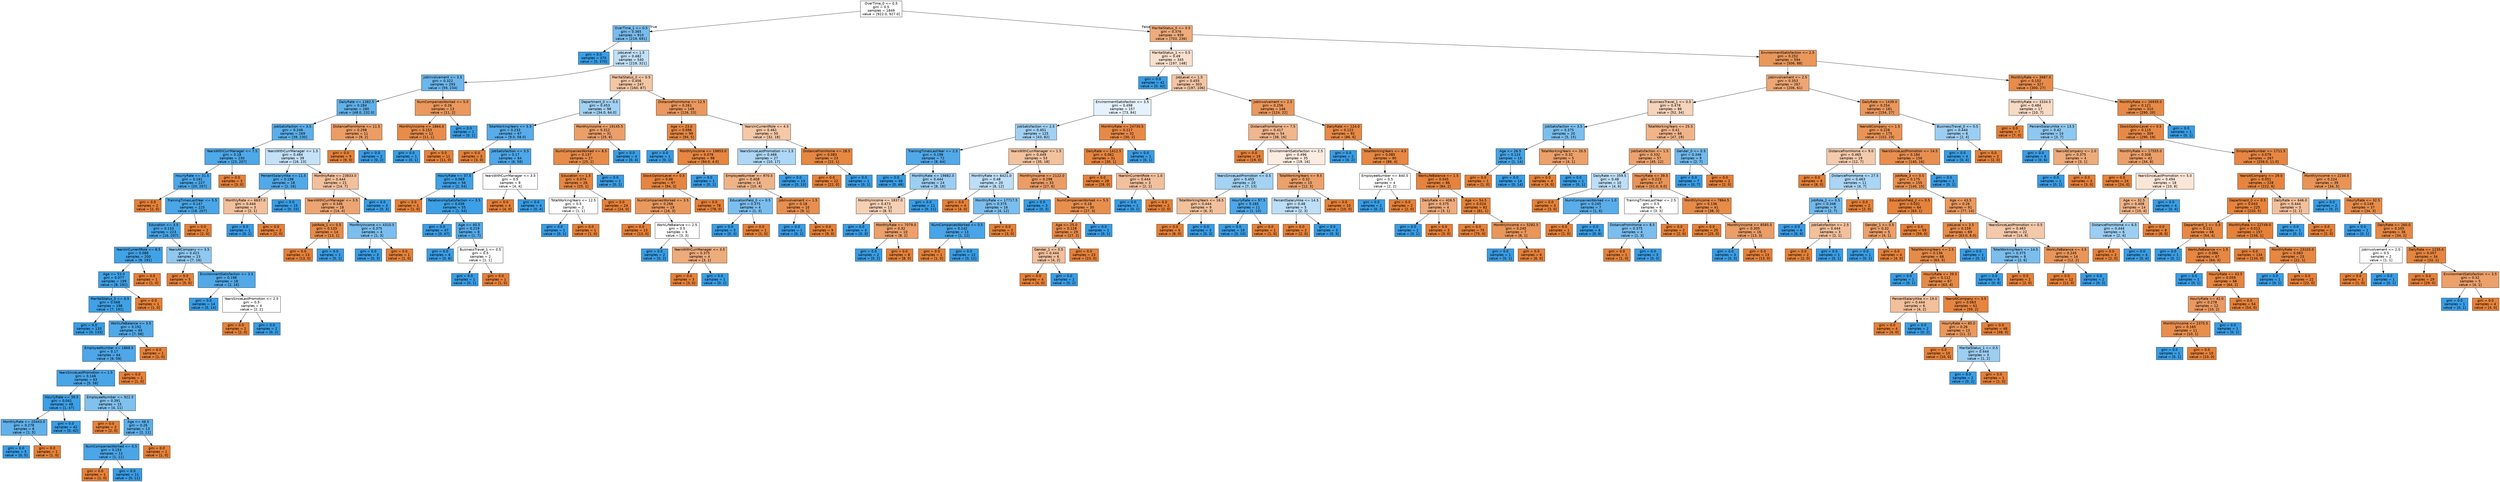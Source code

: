 digraph Tree {
node [shape=box, style="filled", color="black", fontname="helvetica"] ;
edge [fontname="helvetica"] ;
0 [label="OverTime_0 <= 0.5\ngini = 0.5\nsamples = 1849\nvalue = [922.0, 927.0]", fillcolor="#fefeff"] ;
1 [label="OverTime_1 <= 0.5\ngini = 0.365\nsamples = 910\nvalue = [219, 691]", fillcolor="#78bced"] ;
0 -> 1 [labeldistance=2.5, labelangle=45, headlabel="True"] ;
2 [label="gini = 0.0\nsamples = 370\nvalue = [0, 370]", fillcolor="#399de5"] ;
1 -> 2 ;
3 [label="JobLevel <= 1.5\ngini = 0.482\nsamples = 540\nvalue = [219, 321]", fillcolor="#c0e0f7"] ;
1 -> 3 ;
4 [label="JobInvolvement <= 3.5\ngini = 0.322\nsamples = 293\nvalue = [59, 234]", fillcolor="#6bb6ec"] ;
3 -> 4 ;
5 [label="DailyRate <= 1382.5\ngini = 0.284\nsamples = 280\nvalue = [48.0, 232.0]", fillcolor="#62b1ea"] ;
4 -> 5 ;
6 [label="JobSatisfaction <= 3.5\ngini = 0.248\nsamples = 269\nvalue = [39, 230]", fillcolor="#5baee9"] ;
5 -> 6 ;
7 [label="YearsWithCurrManager <= 7.5\ngini = 0.18\nsamples = 230\nvalue = [23, 207]", fillcolor="#4fa8e8"] ;
6 -> 7 ;
8 [label="HourlyRate <= 31.5\ngini = 0.161\nsamples = 227\nvalue = [20, 207]", fillcolor="#4ca6e8"] ;
7 -> 8 ;
9 [label="gini = 0.0\nsamples = 2\nvalue = [2, 0]", fillcolor="#e58139"] ;
8 -> 9 ;
10 [label="TrainingTimesLastYear <= 5.5\ngini = 0.147\nsamples = 225\nvalue = [18, 207]", fillcolor="#4aa6e7"] ;
8 -> 10 ;
11 [label="Education <= 3.5\ngini = 0.133\nsamples = 223\nvalue = [16, 207]", fillcolor="#48a5e7"] ;
10 -> 11 ;
12 [label="YearsInCurrentRole <= 8.5\ngini = 0.086\nsamples = 200\nvalue = [9, 191]", fillcolor="#42a2e6"] ;
11 -> 12 ;
13 [label="Age <= 53.0\ngini = 0.077\nsamples = 199\nvalue = [8, 191]", fillcolor="#41a1e6"] ;
12 -> 13 ;
14 [label="MaritalStatus_0 <= 0.5\ngini = 0.068\nsamples = 198\nvalue = [7, 191]", fillcolor="#40a1e6"] ;
13 -> 14 ;
15 [label="gini = 0.0\nsamples = 133\nvalue = [0, 133]", fillcolor="#399de5"] ;
14 -> 15 ;
16 [label="WorkLifeBalance <= 3.5\ngini = 0.192\nsamples = 65\nvalue = [7, 58]", fillcolor="#51a9e8"] ;
14 -> 16 ;
17 [label="EmployeeNumber <= 1868.5\ngini = 0.17\nsamples = 64\nvalue = [6, 58]", fillcolor="#4da7e8"] ;
16 -> 17 ;
18 [label="YearsSinceLastPromotion <= 1.5\ngini = 0.146\nsamples = 63\nvalue = [5, 58]", fillcolor="#4aa5e7"] ;
17 -> 18 ;
19 [label="HourlyRate <= 39.5\ngini = 0.041\nsamples = 48\nvalue = [1, 47]", fillcolor="#3d9fe6"] ;
18 -> 19 ;
20 [label="MonthlyRate <= 20443.0\ngini = 0.278\nsamples = 6\nvalue = [1, 5]", fillcolor="#61b1ea"] ;
19 -> 20 ;
21 [label="gini = 0.0\nsamples = 5\nvalue = [0, 5]", fillcolor="#399de5"] ;
20 -> 21 ;
22 [label="gini = 0.0\nsamples = 1\nvalue = [1, 0]", fillcolor="#e58139"] ;
20 -> 22 ;
23 [label="gini = 0.0\nsamples = 42\nvalue = [0, 42]", fillcolor="#399de5"] ;
19 -> 23 ;
24 [label="EmployeeNumber <= 922.5\ngini = 0.391\nsamples = 15\nvalue = [4, 11]", fillcolor="#81c1ee"] ;
18 -> 24 ;
25 [label="gini = 0.0\nsamples = 2\nvalue = [2, 0]", fillcolor="#e58139"] ;
24 -> 25 ;
26 [label="Age <= 48.5\ngini = 0.26\nsamples = 13\nvalue = [2, 11]", fillcolor="#5dafea"] ;
24 -> 26 ;
27 [label="NumCompaniesWorked <= 0.5\ngini = 0.153\nsamples = 12\nvalue = [1, 11]", fillcolor="#4ba6e7"] ;
26 -> 27 ;
28 [label="gini = 0.0\nsamples = 1\nvalue = [1, 0]", fillcolor="#e58139"] ;
27 -> 28 ;
29 [label="gini = 0.0\nsamples = 11\nvalue = [0, 11]", fillcolor="#399de5"] ;
27 -> 29 ;
30 [label="gini = 0.0\nsamples = 1\nvalue = [1, 0]", fillcolor="#e58139"] ;
26 -> 30 ;
31 [label="gini = 0.0\nsamples = 1\nvalue = [1, 0]", fillcolor="#e58139"] ;
17 -> 31 ;
32 [label="gini = 0.0\nsamples = 1\nvalue = [1, 0]", fillcolor="#e58139"] ;
16 -> 32 ;
33 [label="gini = 0.0\nsamples = 1\nvalue = [1, 0]", fillcolor="#e58139"] ;
13 -> 33 ;
34 [label="gini = 0.0\nsamples = 1\nvalue = [1, 0]", fillcolor="#e58139"] ;
12 -> 34 ;
35 [label="YearsAtCompany <= 3.5\ngini = 0.423\nsamples = 23\nvalue = [7, 16]", fillcolor="#90c8f0"] ;
11 -> 35 ;
36 [label="gini = 0.0\nsamples = 5\nvalue = [5, 0]", fillcolor="#e58139"] ;
35 -> 36 ;
37 [label="EnvironmentSatisfaction <= 3.5\ngini = 0.198\nsamples = 18\nvalue = [2, 16]", fillcolor="#52a9e8"] ;
35 -> 37 ;
38 [label="gini = 0.0\nsamples = 14\nvalue = [0, 14]", fillcolor="#399de5"] ;
37 -> 38 ;
39 [label="YearsSinceLastPromotion <= 2.5\ngini = 0.5\nsamples = 4\nvalue = [2, 2]", fillcolor="#ffffff"] ;
37 -> 39 ;
40 [label="gini = 0.0\nsamples = 2\nvalue = [2, 0]", fillcolor="#e58139"] ;
39 -> 40 ;
41 [label="gini = 0.0\nsamples = 2\nvalue = [0, 2]", fillcolor="#399de5"] ;
39 -> 41 ;
42 [label="gini = 0.0\nsamples = 2\nvalue = [2, 0]", fillcolor="#e58139"] ;
10 -> 42 ;
43 [label="gini = 0.0\nsamples = 3\nvalue = [3, 0]", fillcolor="#e58139"] ;
7 -> 43 ;
44 [label="YearsWithCurrManager <= 1.5\ngini = 0.484\nsamples = 39\nvalue = [16, 23]", fillcolor="#c3e1f7"] ;
6 -> 44 ;
45 [label="PercentSalaryHike <= 11.5\ngini = 0.198\nsamples = 18\nvalue = [2, 16]", fillcolor="#52a9e8"] ;
44 -> 45 ;
46 [label="MonthlyRate <= 6637.0\ngini = 0.444\nsamples = 3\nvalue = [2, 1]", fillcolor="#f2c09c"] ;
45 -> 46 ;
47 [label="gini = 0.0\nsamples = 1\nvalue = [0, 1]", fillcolor="#399de5"] ;
46 -> 47 ;
48 [label="gini = 0.0\nsamples = 2\nvalue = [2, 0]", fillcolor="#e58139"] ;
46 -> 48 ;
49 [label="gini = 0.0\nsamples = 15\nvalue = [0, 15]", fillcolor="#399de5"] ;
45 -> 49 ;
50 [label="MonthlyRate <= 23833.0\ngini = 0.444\nsamples = 21\nvalue = [14, 7]", fillcolor="#f2c09c"] ;
44 -> 50 ;
51 [label="YearsWithCurrManager <= 3.5\ngini = 0.346\nsamples = 18\nvalue = [14, 4]", fillcolor="#eca572"] ;
50 -> 51 ;
52 [label="JobRole_1 <= 0.5\ngini = 0.133\nsamples = 14\nvalue = [13, 1]", fillcolor="#e78b48"] ;
51 -> 52 ;
53 [label="gini = 0.0\nsamples = 13\nvalue = [13, 0]", fillcolor="#e58139"] ;
52 -> 53 ;
54 [label="gini = 0.0\nsamples = 1\nvalue = [0, 1]", fillcolor="#399de5"] ;
52 -> 54 ;
55 [label="MonthlyIncome <= 4310.5\ngini = 0.375\nsamples = 4\nvalue = [1, 3]", fillcolor="#7bbeee"] ;
51 -> 55 ;
56 [label="gini = 0.0\nsamples = 3\nvalue = [0, 3]", fillcolor="#399de5"] ;
55 -> 56 ;
57 [label="gini = 0.0\nsamples = 1\nvalue = [1, 0]", fillcolor="#e58139"] ;
55 -> 57 ;
58 [label="gini = 0.0\nsamples = 3\nvalue = [0, 3]", fillcolor="#399de5"] ;
50 -> 58 ;
59 [label="DistanceFromHome <= 11.5\ngini = 0.298\nsamples = 11\nvalue = [9, 2]", fillcolor="#eb9d65"] ;
5 -> 59 ;
60 [label="gini = 0.0\nsamples = 9\nvalue = [9, 0]", fillcolor="#e58139"] ;
59 -> 60 ;
61 [label="gini = 0.0\nsamples = 2\nvalue = [0, 2]", fillcolor="#399de5"] ;
59 -> 61 ;
62 [label="NumCompaniesWorked <= 5.0\ngini = 0.26\nsamples = 13\nvalue = [11, 2]", fillcolor="#ea985d"] ;
4 -> 62 ;
63 [label="MonthlyIncome <= 1864.0\ngini = 0.153\nsamples = 12\nvalue = [11, 1]", fillcolor="#e78c4b"] ;
62 -> 63 ;
64 [label="gini = 0.0\nsamples = 1\nvalue = [0, 1]", fillcolor="#399de5"] ;
63 -> 64 ;
65 [label="gini = 0.0\nsamples = 11\nvalue = [11, 0]", fillcolor="#e58139"] ;
63 -> 65 ;
66 [label="gini = 0.0\nsamples = 1\nvalue = [0, 1]", fillcolor="#399de5"] ;
62 -> 66 ;
67 [label="MaritalStatus_0 <= 0.5\ngini = 0.456\nsamples = 247\nvalue = [160, 87]", fillcolor="#f3c6a5"] ;
3 -> 67 ;
68 [label="Department_0 <= 0.5\ngini = 0.453\nsamples = 98\nvalue = [34.0, 64.0]", fillcolor="#a2d1f3"] ;
67 -> 68 ;
69 [label="TotalWorkingYears <= 5.5\ngini = 0.233\nsamples = 67\nvalue = [9.0, 58.0]", fillcolor="#58ace9"] ;
68 -> 69 ;
70 [label="gini = 0.0\nsamples = 3\nvalue = [3, 0]", fillcolor="#e58139"] ;
69 -> 70 ;
71 [label="JobSatisfaction <= 3.5\ngini = 0.17\nsamples = 64\nvalue = [6, 58]", fillcolor="#4da7e8"] ;
69 -> 71 ;
72 [label="HourlyRate <= 37.5\ngini = 0.069\nsamples = 56\nvalue = [2, 54]", fillcolor="#40a1e6"] ;
71 -> 72 ;
73 [label="gini = 0.0\nsamples = 1\nvalue = [1, 0]", fillcolor="#e58139"] ;
72 -> 73 ;
74 [label="RelationshipSatisfaction <= 3.5\ngini = 0.036\nsamples = 55\nvalue = [1, 54]", fillcolor="#3d9fe5"] ;
72 -> 74 ;
75 [label="gini = 0.0\nsamples = 47\nvalue = [0, 47]", fillcolor="#399de5"] ;
74 -> 75 ;
76 [label="Age <= 40.5\ngini = 0.219\nsamples = 8\nvalue = [1, 7]", fillcolor="#55abe9"] ;
74 -> 76 ;
77 [label="gini = 0.0\nsamples = 6\nvalue = [0, 6]", fillcolor="#399de5"] ;
76 -> 77 ;
78 [label="BusinessTravel_1 <= 0.5\ngini = 0.5\nsamples = 2\nvalue = [1, 1]", fillcolor="#ffffff"] ;
76 -> 78 ;
79 [label="gini = 0.0\nsamples = 1\nvalue = [0, 1]", fillcolor="#399de5"] ;
78 -> 79 ;
80 [label="gini = 0.0\nsamples = 1\nvalue = [1, 0]", fillcolor="#e58139"] ;
78 -> 80 ;
81 [label="YearsWithCurrManager <= 3.5\ngini = 0.5\nsamples = 8\nvalue = [4, 4]", fillcolor="#ffffff"] ;
71 -> 81 ;
82 [label="gini = 0.0\nsamples = 4\nvalue = [4, 0]", fillcolor="#e58139"] ;
81 -> 82 ;
83 [label="gini = 0.0\nsamples = 4\nvalue = [0, 4]", fillcolor="#399de5"] ;
81 -> 83 ;
84 [label="MonthlyIncome <= 19145.5\ngini = 0.312\nsamples = 31\nvalue = [25, 6]", fillcolor="#eb9f69"] ;
68 -> 84 ;
85 [label="NumCompaniesWorked <= 8.5\ngini = 0.137\nsamples = 27\nvalue = [25, 2]", fillcolor="#e78b49"] ;
84 -> 85 ;
86 [label="Education <= 1.5\ngini = 0.074\nsamples = 26\nvalue = [25, 1]", fillcolor="#e68641"] ;
85 -> 86 ;
87 [label="TotalWorkingYears <= 12.5\ngini = 0.5\nsamples = 2\nvalue = [1, 1]", fillcolor="#ffffff"] ;
86 -> 87 ;
88 [label="gini = 0.0\nsamples = 1\nvalue = [0, 1]", fillcolor="#399de5"] ;
87 -> 88 ;
89 [label="gini = 0.0\nsamples = 1\nvalue = [1, 0]", fillcolor="#e58139"] ;
87 -> 89 ;
90 [label="gini = 0.0\nsamples = 24\nvalue = [24, 0]", fillcolor="#e58139"] ;
86 -> 90 ;
91 [label="gini = 0.0\nsamples = 1\nvalue = [0, 1]", fillcolor="#399de5"] ;
85 -> 91 ;
92 [label="gini = 0.0\nsamples = 4\nvalue = [0, 4]", fillcolor="#399de5"] ;
84 -> 92 ;
93 [label="DistanceFromHome <= 12.5\ngini = 0.261\nsamples = 149\nvalue = [126, 23]", fillcolor="#ea985d"] ;
67 -> 93 ;
94 [label="Age <= 23.0\ngini = 0.096\nsamples = 99\nvalue = [94, 5]", fillcolor="#e68844"] ;
93 -> 94 ;
95 [label="gini = 0.0\nsamples = 1\nvalue = [0, 1]", fillcolor="#399de5"] ;
94 -> 95 ;
96 [label="MonthlyIncome <= 19853.0\ngini = 0.078\nsamples = 98\nvalue = [94.0, 4.0]", fillcolor="#e68641"] ;
94 -> 96 ;
97 [label="StockOptionLevel <= 0.5\ngini = 0.06\nsamples = 97\nvalue = [94, 3]", fillcolor="#e6853f"] ;
96 -> 97 ;
98 [label="NumCompaniesWorked <= 3.5\ngini = 0.266\nsamples = 19\nvalue = [16, 3]", fillcolor="#ea995e"] ;
97 -> 98 ;
99 [label="gini = 0.0\nsamples = 13\nvalue = [13, 0]", fillcolor="#e58139"] ;
98 -> 99 ;
100 [label="WorkLifeBalance <= 2.5\ngini = 0.5\nsamples = 6\nvalue = [3, 3]", fillcolor="#ffffff"] ;
98 -> 100 ;
101 [label="gini = 0.0\nsamples = 2\nvalue = [0, 2]", fillcolor="#399de5"] ;
100 -> 101 ;
102 [label="YearsWithCurrManager <= 3.5\ngini = 0.375\nsamples = 4\nvalue = [3, 1]", fillcolor="#eeab7b"] ;
100 -> 102 ;
103 [label="gini = 0.0\nsamples = 3\nvalue = [3, 0]", fillcolor="#e58139"] ;
102 -> 103 ;
104 [label="gini = 0.0\nsamples = 1\nvalue = [0, 1]", fillcolor="#399de5"] ;
102 -> 104 ;
105 [label="gini = 0.0\nsamples = 78\nvalue = [78, 0]", fillcolor="#e58139"] ;
97 -> 105 ;
106 [label="gini = 0.0\nsamples = 1\nvalue = [0, 1]", fillcolor="#399de5"] ;
96 -> 106 ;
107 [label="YearsInCurrentRole <= 4.5\ngini = 0.461\nsamples = 50\nvalue = [32, 18]", fillcolor="#f4c8a8"] ;
93 -> 107 ;
108 [label="YearsSinceLastPromotion <= 1.5\ngini = 0.466\nsamples = 27\nvalue = [10, 17]", fillcolor="#add7f4"] ;
107 -> 108 ;
109 [label="EmployeeNumber <= 970.5\ngini = 0.408\nsamples = 14\nvalue = [10, 4]", fillcolor="#efb388"] ;
108 -> 109 ;
110 [label="EducationField_0 <= 0.5\ngini = 0.375\nsamples = 4\nvalue = [1, 3]", fillcolor="#7bbeee"] ;
109 -> 110 ;
111 [label="gini = 0.0\nsamples = 3\nvalue = [0, 3]", fillcolor="#399de5"] ;
110 -> 111 ;
112 [label="gini = 0.0\nsamples = 1\nvalue = [1, 0]", fillcolor="#e58139"] ;
110 -> 112 ;
113 [label="JobInvolvement <= 1.5\ngini = 0.18\nsamples = 10\nvalue = [9, 1]", fillcolor="#e88f4f"] ;
109 -> 113 ;
114 [label="gini = 0.0\nsamples = 1\nvalue = [0, 1]", fillcolor="#399de5"] ;
113 -> 114 ;
115 [label="gini = 0.0\nsamples = 9\nvalue = [9, 0]", fillcolor="#e58139"] ;
113 -> 115 ;
116 [label="gini = 0.0\nsamples = 13\nvalue = [0, 13]", fillcolor="#399de5"] ;
108 -> 116 ;
117 [label="DistanceFromHome <= 28.5\ngini = 0.083\nsamples = 23\nvalue = [22, 1]", fillcolor="#e68742"] ;
107 -> 117 ;
118 [label="gini = 0.0\nsamples = 22\nvalue = [22, 0]", fillcolor="#e58139"] ;
117 -> 118 ;
119 [label="gini = 0.0\nsamples = 1\nvalue = [0, 1]", fillcolor="#399de5"] ;
117 -> 119 ;
120 [label="MaritalStatus_0 <= 0.5\ngini = 0.376\nsamples = 939\nvalue = [703, 236]", fillcolor="#eeab7b"] ;
0 -> 120 [labeldistance=2.5, labelangle=-45, headlabel="False"] ;
121 [label="MaritalStatus_1 <= 0.5\ngini = 0.49\nsamples = 345\nvalue = [197, 148]", fillcolor="#f9e0ce"] ;
120 -> 121 ;
122 [label="gini = 0.0\nsamples = 42\nvalue = [0, 42]", fillcolor="#399de5"] ;
121 -> 122 ;
123 [label="JobLevel <= 1.5\ngini = 0.455\nsamples = 303\nvalue = [197, 106]", fillcolor="#f3c5a4"] ;
121 -> 123 ;
124 [label="EnvironmentSatisfaction <= 3.5\ngini = 0.498\nsamples = 157\nvalue = [73, 84]", fillcolor="#e5f2fc"] ;
123 -> 124 ;
125 [label="JobSatisfaction <= 2.5\ngini = 0.451\nsamples = 125\nvalue = [43, 82]", fillcolor="#a1d0f3"] ;
124 -> 125 ;
126 [label="TrainingTimesLastYear <= 2.5\ngini = 0.198\nsamples = 72\nvalue = [8, 64]", fillcolor="#52a9e8"] ;
125 -> 126 ;
127 [label="gini = 0.0\nsamples = 48\nvalue = [0, 48]", fillcolor="#399de5"] ;
126 -> 127 ;
128 [label="MonthlyRate <= 19882.0\ngini = 0.444\nsamples = 24\nvalue = [8, 16]", fillcolor="#9ccef2"] ;
126 -> 128 ;
129 [label="MonthlyIncome <= 1837.0\ngini = 0.473\nsamples = 13\nvalue = [8, 5]", fillcolor="#f5d0b5"] ;
128 -> 129 ;
130 [label="gini = 0.0\nsamples = 3\nvalue = [0, 3]", fillcolor="#399de5"] ;
129 -> 130 ;
131 [label="MonthlyRate <= 7079.0\ngini = 0.32\nsamples = 10\nvalue = [8, 2]", fillcolor="#eca06a"] ;
129 -> 131 ;
132 [label="gini = 0.0\nsamples = 2\nvalue = [0, 2]", fillcolor="#399de5"] ;
131 -> 132 ;
133 [label="gini = 0.0\nsamples = 8\nvalue = [8, 0]", fillcolor="#e58139"] ;
131 -> 133 ;
134 [label="gini = 0.0\nsamples = 11\nvalue = [0, 11]", fillcolor="#399de5"] ;
128 -> 134 ;
135 [label="YearsWithCurrManager <= 1.5\ngini = 0.449\nsamples = 53\nvalue = [35, 18]", fillcolor="#f2c29f"] ;
125 -> 135 ;
136 [label="MonthlyRate <= 8421.0\ngini = 0.48\nsamples = 20\nvalue = [8, 12]", fillcolor="#bddef6"] ;
135 -> 136 ;
137 [label="gini = 0.0\nsamples = 4\nvalue = [4, 0]", fillcolor="#e58139"] ;
136 -> 137 ;
138 [label="MonthlyRate <= 17717.5\ngini = 0.375\nsamples = 16\nvalue = [4, 12]", fillcolor="#7bbeee"] ;
136 -> 138 ;
139 [label="NumCompaniesWorked <= 0.5\ngini = 0.142\nsamples = 13\nvalue = [1, 12]", fillcolor="#49a5e7"] ;
138 -> 139 ;
140 [label="gini = 0.0\nsamples = 1\nvalue = [1, 0]", fillcolor="#e58139"] ;
139 -> 140 ;
141 [label="gini = 0.0\nsamples = 12\nvalue = [0, 12]", fillcolor="#399de5"] ;
139 -> 141 ;
142 [label="gini = 0.0\nsamples = 3\nvalue = [3, 0]", fillcolor="#e58139"] ;
138 -> 142 ;
143 [label="MonthlyIncome <= 2122.0\ngini = 0.298\nsamples = 33\nvalue = [27, 6]", fillcolor="#eb9d65"] ;
135 -> 143 ;
144 [label="gini = 0.0\nsamples = 3\nvalue = [0, 3]", fillcolor="#399de5"] ;
143 -> 144 ;
145 [label="NumCompaniesWorked <= 5.5\ngini = 0.18\nsamples = 30\nvalue = [27, 3]", fillcolor="#e88f4f"] ;
143 -> 145 ;
146 [label="Age <= 25.0\ngini = 0.128\nsamples = 29\nvalue = [27, 2]", fillcolor="#e78a48"] ;
145 -> 146 ;
147 [label="Gender_1 <= 0.5\ngini = 0.444\nsamples = 6\nvalue = [4, 2]", fillcolor="#f2c09c"] ;
146 -> 147 ;
148 [label="gini = 0.0\nsamples = 4\nvalue = [4, 0]", fillcolor="#e58139"] ;
147 -> 148 ;
149 [label="gini = 0.0\nsamples = 2\nvalue = [0, 2]", fillcolor="#399de5"] ;
147 -> 149 ;
150 [label="gini = 0.0\nsamples = 23\nvalue = [23, 0]", fillcolor="#e58139"] ;
146 -> 150 ;
151 [label="gini = 0.0\nsamples = 1\nvalue = [0, 1]", fillcolor="#399de5"] ;
145 -> 151 ;
152 [label="MonthlyRate <= 24730.5\ngini = 0.117\nsamples = 32\nvalue = [30, 2]", fillcolor="#e78946"] ;
124 -> 152 ;
153 [label="DailyRate <= 1412.5\ngini = 0.062\nsamples = 31\nvalue = [30, 1]", fillcolor="#e68540"] ;
152 -> 153 ;
154 [label="gini = 0.0\nsamples = 28\nvalue = [28, 0]", fillcolor="#e58139"] ;
153 -> 154 ;
155 [label="YearsInCurrentRole <= 1.0\ngini = 0.444\nsamples = 3\nvalue = [2, 1]", fillcolor="#f2c09c"] ;
153 -> 155 ;
156 [label="gini = 0.0\nsamples = 1\nvalue = [0, 1]", fillcolor="#399de5"] ;
155 -> 156 ;
157 [label="gini = 0.0\nsamples = 2\nvalue = [2, 0]", fillcolor="#e58139"] ;
155 -> 157 ;
158 [label="gini = 0.0\nsamples = 1\nvalue = [0, 1]", fillcolor="#399de5"] ;
152 -> 158 ;
159 [label="JobInvolvement <= 2.5\ngini = 0.256\nsamples = 146\nvalue = [124, 22]", fillcolor="#ea975c"] ;
123 -> 159 ;
160 [label="DistanceFromHome <= 7.5\ngini = 0.417\nsamples = 54\nvalue = [38, 16]", fillcolor="#f0b68c"] ;
159 -> 160 ;
161 [label="gini = 0.0\nsamples = 19\nvalue = [19, 0]", fillcolor="#e58139"] ;
160 -> 161 ;
162 [label="EnvironmentSatisfaction <= 2.5\ngini = 0.496\nsamples = 35\nvalue = [19, 16]", fillcolor="#fbebe0"] ;
160 -> 162 ;
163 [label="YearsSinceLastPromotion <= 0.5\ngini = 0.455\nsamples = 20\nvalue = [7, 13]", fillcolor="#a4d2f3"] ;
162 -> 163 ;
164 [label="TotalWorkingYears <= 16.5\ngini = 0.444\nsamples = 9\nvalue = [6, 3]", fillcolor="#f2c09c"] ;
163 -> 164 ;
165 [label="gini = 0.0\nsamples = 6\nvalue = [6, 0]", fillcolor="#e58139"] ;
164 -> 165 ;
166 [label="gini = 0.0\nsamples = 3\nvalue = [0, 3]", fillcolor="#399de5"] ;
164 -> 166 ;
167 [label="HourlyRate <= 97.5\ngini = 0.165\nsamples = 11\nvalue = [1, 10]", fillcolor="#4da7e8"] ;
163 -> 167 ;
168 [label="gini = 0.0\nsamples = 10\nvalue = [0, 10]", fillcolor="#399de5"] ;
167 -> 168 ;
169 [label="gini = 0.0\nsamples = 1\nvalue = [1, 0]", fillcolor="#e58139"] ;
167 -> 169 ;
170 [label="TotalWorkingYears <= 9.5\ngini = 0.32\nsamples = 15\nvalue = [12, 3]", fillcolor="#eca06a"] ;
162 -> 170 ;
171 [label="PercentSalaryHike <= 14.5\ngini = 0.48\nsamples = 5\nvalue = [2, 3]", fillcolor="#bddef6"] ;
170 -> 171 ;
172 [label="gini = 0.0\nsamples = 2\nvalue = [2, 0]", fillcolor="#e58139"] ;
171 -> 172 ;
173 [label="gini = 0.0\nsamples = 3\nvalue = [0, 3]", fillcolor="#399de5"] ;
171 -> 173 ;
174 [label="gini = 0.0\nsamples = 10\nvalue = [10, 0]", fillcolor="#e58139"] ;
170 -> 174 ;
175 [label="DailyRate <= 124.0\ngini = 0.122\nsamples = 92\nvalue = [86, 6]", fillcolor="#e78a47"] ;
159 -> 175 ;
176 [label="gini = 0.0\nsamples = 2\nvalue = [0, 2]", fillcolor="#399de5"] ;
175 -> 176 ;
177 [label="TotalWorkingYears <= 4.5\ngini = 0.085\nsamples = 90\nvalue = [86, 4]", fillcolor="#e68742"] ;
175 -> 177 ;
178 [label="EmployeeNumber <= 840.5\ngini = 0.5\nsamples = 4\nvalue = [2, 2]", fillcolor="#ffffff"] ;
177 -> 178 ;
179 [label="gini = 0.0\nsamples = 2\nvalue = [0, 2]", fillcolor="#399de5"] ;
178 -> 179 ;
180 [label="gini = 0.0\nsamples = 2\nvalue = [2, 0]", fillcolor="#e58139"] ;
178 -> 180 ;
181 [label="WorkLifeBalance <= 1.5\ngini = 0.045\nsamples = 86\nvalue = [84, 2]", fillcolor="#e6843e"] ;
177 -> 181 ;
182 [label="DailyRate <= 408.5\ngini = 0.375\nsamples = 4\nvalue = [3, 1]", fillcolor="#eeab7b"] ;
181 -> 182 ;
183 [label="gini = 0.0\nsamples = 1\nvalue = [0, 1]", fillcolor="#399de5"] ;
182 -> 183 ;
184 [label="gini = 0.0\nsamples = 3\nvalue = [3, 0]", fillcolor="#e58139"] ;
182 -> 184 ;
185 [label="Age <= 54.5\ngini = 0.024\nsamples = 82\nvalue = [81, 1]", fillcolor="#e5833b"] ;
181 -> 185 ;
186 [label="gini = 0.0\nsamples = 75\nvalue = [75, 0]", fillcolor="#e58139"] ;
185 -> 186 ;
187 [label="MonthlyIncome <= 5282.5\ngini = 0.245\nsamples = 7\nvalue = [6, 1]", fillcolor="#e9965a"] ;
185 -> 187 ;
188 [label="gini = 0.0\nsamples = 1\nvalue = [0, 1]", fillcolor="#399de5"] ;
187 -> 188 ;
189 [label="gini = 0.0\nsamples = 6\nvalue = [6, 0]", fillcolor="#e58139"] ;
187 -> 189 ;
190 [label="EnvironmentSatisfaction <= 2.5\ngini = 0.252\nsamples = 594\nvalue = [506, 88]", fillcolor="#ea975b"] ;
120 -> 190 ;
191 [label="JobInvolvement <= 2.5\ngini = 0.353\nsamples = 267\nvalue = [206, 61]", fillcolor="#eda674"] ;
190 -> 191 ;
192 [label="BusinessTravel_1 <= 0.5\ngini = 0.478\nsamples = 86\nvalue = [52, 34]", fillcolor="#f6d3ba"] ;
191 -> 192 ;
193 [label="JobSatisfaction <= 3.5\ngini = 0.375\nsamples = 20\nvalue = [5, 15]", fillcolor="#7bbeee"] ;
192 -> 193 ;
194 [label="Age <= 26.5\ngini = 0.124\nsamples = 15\nvalue = [1, 14]", fillcolor="#47a4e7"] ;
193 -> 194 ;
195 [label="gini = 0.0\nsamples = 1\nvalue = [1, 0]", fillcolor="#e58139"] ;
194 -> 195 ;
196 [label="gini = 0.0\nsamples = 14\nvalue = [0, 14]", fillcolor="#399de5"] ;
194 -> 196 ;
197 [label="TotalWorkingYears <= 20.5\ngini = 0.32\nsamples = 5\nvalue = [4, 1]", fillcolor="#eca06a"] ;
193 -> 197 ;
198 [label="gini = 0.0\nsamples = 4\nvalue = [4, 0]", fillcolor="#e58139"] ;
197 -> 198 ;
199 [label="gini = 0.0\nsamples = 1\nvalue = [0, 1]", fillcolor="#399de5"] ;
197 -> 199 ;
200 [label="TotalWorkingYears <= 25.5\ngini = 0.41\nsamples = 66\nvalue = [47, 19]", fillcolor="#f0b489"] ;
192 -> 200 ;
201 [label="JobSatisfaction <= 1.5\ngini = 0.332\nsamples = 57\nvalue = [45, 12]", fillcolor="#eca36e"] ;
200 -> 201 ;
202 [label="DailyRate <= 359.5\ngini = 0.48\nsamples = 10\nvalue = [4, 6]", fillcolor="#bddef6"] ;
201 -> 202 ;
203 [label="gini = 0.0\nsamples = 3\nvalue = [3, 0]", fillcolor="#e58139"] ;
202 -> 203 ;
204 [label="NumCompaniesWorked <= 1.0\ngini = 0.245\nsamples = 7\nvalue = [1, 6]", fillcolor="#5aade9"] ;
202 -> 204 ;
205 [label="gini = 0.0\nsamples = 1\nvalue = [1, 0]", fillcolor="#e58139"] ;
204 -> 205 ;
206 [label="gini = 0.0\nsamples = 6\nvalue = [0, 6]", fillcolor="#399de5"] ;
204 -> 206 ;
207 [label="HourlyRate <= 39.5\ngini = 0.223\nsamples = 47\nvalue = [41.0, 6.0]", fillcolor="#e99356"] ;
201 -> 207 ;
208 [label="TrainingTimesLastYear <= 2.5\ngini = 0.5\nsamples = 6\nvalue = [3, 3]", fillcolor="#ffffff"] ;
207 -> 208 ;
209 [label="DistanceFromHome <= 8.5\ngini = 0.375\nsamples = 4\nvalue = [1, 3]", fillcolor="#7bbeee"] ;
208 -> 209 ;
210 [label="gini = 0.0\nsamples = 1\nvalue = [1, 0]", fillcolor="#e58139"] ;
209 -> 210 ;
211 [label="gini = 0.0\nsamples = 3\nvalue = [0, 3]", fillcolor="#399de5"] ;
209 -> 211 ;
212 [label="gini = 0.0\nsamples = 2\nvalue = [2, 0]", fillcolor="#e58139"] ;
208 -> 212 ;
213 [label="MonthlyIncome <= 7864.5\ngini = 0.136\nsamples = 41\nvalue = [38, 3]", fillcolor="#e78b49"] ;
207 -> 213 ;
214 [label="gini = 0.0\nsamples = 25\nvalue = [25, 0]", fillcolor="#e58139"] ;
213 -> 214 ;
215 [label="MonthlyIncome <= 8585.5\ngini = 0.305\nsamples = 16\nvalue = [13, 3]", fillcolor="#eb9e67"] ;
213 -> 215 ;
216 [label="gini = 0.0\nsamples = 3\nvalue = [0, 3]", fillcolor="#399de5"] ;
215 -> 216 ;
217 [label="gini = 0.0\nsamples = 13\nvalue = [13, 0]", fillcolor="#e58139"] ;
215 -> 217 ;
218 [label="Gender_0 <= 0.5\ngini = 0.346\nsamples = 9\nvalue = [2, 7]", fillcolor="#72b9ec"] ;
200 -> 218 ;
219 [label="gini = 0.0\nsamples = 7\nvalue = [0, 7]", fillcolor="#399de5"] ;
218 -> 219 ;
220 [label="gini = 0.0\nsamples = 2\nvalue = [2, 0]", fillcolor="#e58139"] ;
218 -> 220 ;
221 [label="DailyRate <= 1439.0\ngini = 0.254\nsamples = 181\nvalue = [154, 27]", fillcolor="#ea975c"] ;
191 -> 221 ;
222 [label="YearsAtCompany <= 1.5\ngini = 0.228\nsamples = 175\nvalue = [152, 23]", fillcolor="#e99457"] ;
221 -> 222 ;
223 [label="DistanceFromHome <= 9.0\ngini = 0.465\nsamples = 19\nvalue = [12, 7]", fillcolor="#f4caac"] ;
222 -> 223 ;
224 [label="gini = 0.0\nsamples = 8\nvalue = [8, 0]", fillcolor="#e58139"] ;
223 -> 224 ;
225 [label="DistanceFromHome <= 27.5\ngini = 0.463\nsamples = 11\nvalue = [4, 7]", fillcolor="#aad5f4"] ;
223 -> 225 ;
226 [label="JobRole_2 <= 0.5\ngini = 0.346\nsamples = 9\nvalue = [2, 7]", fillcolor="#72b9ec"] ;
225 -> 226 ;
227 [label="gini = 0.0\nsamples = 6\nvalue = [0, 6]", fillcolor="#399de5"] ;
226 -> 227 ;
228 [label="JobSatisfaction <= 2.5\ngini = 0.444\nsamples = 3\nvalue = [2, 1]", fillcolor="#f2c09c"] ;
226 -> 228 ;
229 [label="gini = 0.0\nsamples = 2\nvalue = [2, 0]", fillcolor="#e58139"] ;
228 -> 229 ;
230 [label="gini = 0.0\nsamples = 1\nvalue = [0, 1]", fillcolor="#399de5"] ;
228 -> 230 ;
231 [label="gini = 0.0\nsamples = 2\nvalue = [2, 0]", fillcolor="#e58139"] ;
225 -> 231 ;
232 [label="YearsSinceLastPromotion <= 14.5\ngini = 0.184\nsamples = 156\nvalue = [140, 16]", fillcolor="#e88f50"] ;
222 -> 232 ;
233 [label="JobRole_3 <= 0.5\ngini = 0.175\nsamples = 155\nvalue = [140, 15]", fillcolor="#e88e4e"] ;
232 -> 233 ;
234 [label="EducationField_2 <= 0.5\ngini = 0.031\nsamples = 64\nvalue = [63, 1]", fillcolor="#e5833c"] ;
233 -> 234 ;
235 [label="Gender_1 <= 0.5\ngini = 0.32\nsamples = 5\nvalue = [4, 1]", fillcolor="#eca06a"] ;
234 -> 235 ;
236 [label="gini = 0.0\nsamples = 1\nvalue = [0, 1]", fillcolor="#399de5"] ;
235 -> 236 ;
237 [label="gini = 0.0\nsamples = 4\nvalue = [4, 0]", fillcolor="#e58139"] ;
235 -> 237 ;
238 [label="gini = 0.0\nsamples = 59\nvalue = [59, 0]", fillcolor="#e58139"] ;
234 -> 238 ;
239 [label="Age <= 43.5\ngini = 0.26\nsamples = 91\nvalue = [77, 14]", fillcolor="#ea985d"] ;
233 -> 239 ;
240 [label="JobLevel <= 3.5\ngini = 0.159\nsamples = 69\nvalue = [63.0, 6.0]", fillcolor="#e78d4c"] ;
239 -> 240 ;
241 [label="TotalWorkingYears <= 2.5\ngini = 0.136\nsamples = 68\nvalue = [63, 5]", fillcolor="#e78b49"] ;
240 -> 241 ;
242 [label="gini = 0.0\nsamples = 1\nvalue = [0, 1]", fillcolor="#399de5"] ;
241 -> 242 ;
243 [label="HourlyRate <= 39.5\ngini = 0.112\nsamples = 67\nvalue = [63, 4]", fillcolor="#e78946"] ;
241 -> 243 ;
244 [label="PercentSalaryHike <= 19.0\ngini = 0.444\nsamples = 6\nvalue = [4, 2]", fillcolor="#f2c09c"] ;
243 -> 244 ;
245 [label="gini = 0.0\nsamples = 4\nvalue = [4, 0]", fillcolor="#e58139"] ;
244 -> 245 ;
246 [label="gini = 0.0\nsamples = 2\nvalue = [0, 2]", fillcolor="#399de5"] ;
244 -> 246 ;
247 [label="YearsAtCompany <= 3.5\ngini = 0.063\nsamples = 61\nvalue = [59, 2]", fillcolor="#e68540"] ;
243 -> 247 ;
248 [label="HourlyRate <= 85.0\ngini = 0.26\nsamples = 13\nvalue = [11, 2]", fillcolor="#ea985d"] ;
247 -> 248 ;
249 [label="gini = 0.0\nsamples = 10\nvalue = [10, 0]", fillcolor="#e58139"] ;
248 -> 249 ;
250 [label="MaritalStatus_1 <= 0.5\ngini = 0.444\nsamples = 3\nvalue = [1, 2]", fillcolor="#9ccef2"] ;
248 -> 250 ;
251 [label="gini = 0.0\nsamples = 2\nvalue = [0, 2]", fillcolor="#399de5"] ;
250 -> 251 ;
252 [label="gini = 0.0\nsamples = 1\nvalue = [1, 0]", fillcolor="#e58139"] ;
250 -> 252 ;
253 [label="gini = 0.0\nsamples = 48\nvalue = [48, 0]", fillcolor="#e58139"] ;
247 -> 253 ;
254 [label="gini = 0.0\nsamples = 1\nvalue = [0, 1]", fillcolor="#399de5"] ;
240 -> 254 ;
255 [label="YearsSinceLastPromotion <= 0.5\ngini = 0.463\nsamples = 22\nvalue = [14, 8]", fillcolor="#f4c9aa"] ;
239 -> 255 ;
256 [label="TotalWorkingYears <= 14.5\ngini = 0.375\nsamples = 8\nvalue = [2, 6]", fillcolor="#7bbeee"] ;
255 -> 256 ;
257 [label="gini = 0.0\nsamples = 6\nvalue = [0, 6]", fillcolor="#399de5"] ;
256 -> 257 ;
258 [label="gini = 0.0\nsamples = 2\nvalue = [2, 0]", fillcolor="#e58139"] ;
256 -> 258 ;
259 [label="WorkLifeBalance <= 3.5\ngini = 0.245\nsamples = 14\nvalue = [12, 2]", fillcolor="#e9965a"] ;
255 -> 259 ;
260 [label="gini = 0.0\nsamples = 12\nvalue = [12, 0]", fillcolor="#e58139"] ;
259 -> 260 ;
261 [label="gini = 0.0\nsamples = 2\nvalue = [0, 2]", fillcolor="#399de5"] ;
259 -> 261 ;
262 [label="gini = 0.0\nsamples = 1\nvalue = [0, 1]", fillcolor="#399de5"] ;
232 -> 262 ;
263 [label="BusinessTravel_0 <= 0.5\ngini = 0.444\nsamples = 6\nvalue = [2, 4]", fillcolor="#9ccef2"] ;
221 -> 263 ;
264 [label="gini = 0.0\nsamples = 4\nvalue = [0, 4]", fillcolor="#399de5"] ;
263 -> 264 ;
265 [label="gini = 0.0\nsamples = 2\nvalue = [2, 0]", fillcolor="#e58139"] ;
263 -> 265 ;
266 [label="MonthlyRate <= 3687.0\ngini = 0.152\nsamples = 327\nvalue = [300, 27]", fillcolor="#e78c4b"] ;
190 -> 266 ;
267 [label="MonthlyRate <= 3334.5\ngini = 0.484\nsamples = 17\nvalue = [10, 7]", fillcolor="#f7d9c4"] ;
266 -> 267 ;
268 [label="gini = 0.0\nsamples = 7\nvalue = [7, 0]", fillcolor="#e58139"] ;
267 -> 268 ;
269 [label="PercentSalaryHike <= 13.5\ngini = 0.42\nsamples = 10\nvalue = [3, 7]", fillcolor="#8ec7f0"] ;
267 -> 269 ;
270 [label="gini = 0.0\nsamples = 6\nvalue = [0, 6]", fillcolor="#399de5"] ;
269 -> 270 ;
271 [label="YearsAtCompany <= 2.0\ngini = 0.375\nsamples = 4\nvalue = [3, 1]", fillcolor="#eeab7b"] ;
269 -> 271 ;
272 [label="gini = 0.0\nsamples = 1\nvalue = [0, 1]", fillcolor="#399de5"] ;
271 -> 272 ;
273 [label="gini = 0.0\nsamples = 3\nvalue = [3, 0]", fillcolor="#e58139"] ;
271 -> 273 ;
274 [label="MonthlyRate <= 26935.0\ngini = 0.121\nsamples = 310\nvalue = [290, 20]", fillcolor="#e78a47"] ;
266 -> 274 ;
275 [label="StockOptionLevel <= 0.5\ngini = 0.115\nsamples = 309\nvalue = [290, 19]", fillcolor="#e78946"] ;
274 -> 275 ;
276 [label="MonthlyRate <= 17555.0\ngini = 0.308\nsamples = 42\nvalue = [34, 8]", fillcolor="#eb9f68"] ;
275 -> 276 ;
277 [label="gini = 0.0\nsamples = 24\nvalue = [24, 0]", fillcolor="#e58139"] ;
276 -> 277 ;
278 [label="YearsSinceLastPromotion <= 5.0\ngini = 0.494\nsamples = 18\nvalue = [10, 8]", fillcolor="#fae6d7"] ;
276 -> 278 ;
279 [label="Age <= 32.5\ngini = 0.408\nsamples = 14\nvalue = [10, 4]", fillcolor="#efb388"] ;
278 -> 279 ;
280 [label="DistanceFromHome <= 6.5\ngini = 0.444\nsamples = 6\nvalue = [2, 4]", fillcolor="#9ccef2"] ;
279 -> 280 ;
281 [label="gini = 0.0\nsamples = 2\nvalue = [2, 0]", fillcolor="#e58139"] ;
280 -> 281 ;
282 [label="gini = 0.0\nsamples = 4\nvalue = [0, 4]", fillcolor="#399de5"] ;
280 -> 282 ;
283 [label="gini = 0.0\nsamples = 8\nvalue = [8, 0]", fillcolor="#e58139"] ;
279 -> 283 ;
284 [label="gini = 0.0\nsamples = 4\nvalue = [0, 4]", fillcolor="#399de5"] ;
278 -> 284 ;
285 [label="EmployeeNumber <= 1711.5\ngini = 0.079\nsamples = 267\nvalue = [256.0, 11.0]", fillcolor="#e68642"] ;
275 -> 285 ;
286 [label="YearsAtCompany <= 29.0\ngini = 0.051\nsamples = 228\nvalue = [222, 6]", fillcolor="#e6843e"] ;
285 -> 286 ;
287 [label="Department_0 <= 0.5\ngini = 0.043\nsamples = 225\nvalue = [220, 5]", fillcolor="#e6843d"] ;
286 -> 287 ;
288 [label="Department_1 <= 0.5\ngini = 0.111\nsamples = 68\nvalue = [64, 4]", fillcolor="#e78945"] ;
287 -> 288 ;
289 [label="gini = 0.0\nsamples = 1\nvalue = [0, 1]", fillcolor="#399de5"] ;
288 -> 289 ;
290 [label="WorkLifeBalance <= 1.5\ngini = 0.086\nsamples = 67\nvalue = [64, 3]", fillcolor="#e68742"] ;
288 -> 290 ;
291 [label="gini = 0.0\nsamples = 1\nvalue = [0, 1]", fillcolor="#399de5"] ;
290 -> 291 ;
292 [label="HourlyRate <= 43.5\ngini = 0.059\nsamples = 66\nvalue = [64, 2]", fillcolor="#e6853f"] ;
290 -> 292 ;
293 [label="HourlyRate <= 42.0\ngini = 0.278\nsamples = 12\nvalue = [10, 2]", fillcolor="#ea9a61"] ;
292 -> 293 ;
294 [label="MonthlyIncome <= 2375.5\ngini = 0.165\nsamples = 11\nvalue = [10, 1]", fillcolor="#e88e4d"] ;
293 -> 294 ;
295 [label="gini = 0.0\nsamples = 1\nvalue = [0, 1]", fillcolor="#399de5"] ;
294 -> 295 ;
296 [label="gini = 0.0\nsamples = 10\nvalue = [10, 0]", fillcolor="#e58139"] ;
294 -> 296 ;
297 [label="gini = 0.0\nsamples = 1\nvalue = [0, 1]", fillcolor="#399de5"] ;
293 -> 297 ;
298 [label="gini = 0.0\nsamples = 54\nvalue = [54, 0]", fillcolor="#e58139"] ;
292 -> 298 ;
299 [label="MonthlyRate <= 22749.0\ngini = 0.013\nsamples = 157\nvalue = [156, 1]", fillcolor="#e5823a"] ;
287 -> 299 ;
300 [label="gini = 0.0\nsamples = 134\nvalue = [134, 0]", fillcolor="#e58139"] ;
299 -> 300 ;
301 [label="MonthlyRate <= 23103.0\ngini = 0.083\nsamples = 23\nvalue = [22, 1]", fillcolor="#e68742"] ;
299 -> 301 ;
302 [label="gini = 0.0\nsamples = 1\nvalue = [0, 1]", fillcolor="#399de5"] ;
301 -> 302 ;
303 [label="gini = 0.0\nsamples = 22\nvalue = [22, 0]", fillcolor="#e58139"] ;
301 -> 303 ;
304 [label="DailyRate <= 646.0\ngini = 0.444\nsamples = 3\nvalue = [2, 1]", fillcolor="#f2c09c"] ;
286 -> 304 ;
305 [label="gini = 0.0\nsamples = 1\nvalue = [0, 1]", fillcolor="#399de5"] ;
304 -> 305 ;
306 [label="gini = 0.0\nsamples = 2\nvalue = [2, 0]", fillcolor="#e58139"] ;
304 -> 306 ;
307 [label="MonthlyIncome <= 2234.5\ngini = 0.224\nsamples = 39\nvalue = [34, 5]", fillcolor="#e99456"] ;
285 -> 307 ;
308 [label="gini = 0.0\nsamples = 2\nvalue = [0, 2]", fillcolor="#399de5"] ;
307 -> 308 ;
309 [label="HourlyRate <= 32.5\ngini = 0.149\nsamples = 37\nvalue = [34, 3]", fillcolor="#e78c4a"] ;
307 -> 309 ;
310 [label="gini = 0.0\nsamples = 1\nvalue = [0, 1]", fillcolor="#399de5"] ;
309 -> 310 ;
311 [label="DailyRate <= 260.0\ngini = 0.105\nsamples = 36\nvalue = [34, 2]", fillcolor="#e78845"] ;
309 -> 311 ;
312 [label="JobInvolvement <= 2.0\ngini = 0.5\nsamples = 2\nvalue = [1, 1]", fillcolor="#ffffff"] ;
311 -> 312 ;
313 [label="gini = 0.0\nsamples = 1\nvalue = [1, 0]", fillcolor="#e58139"] ;
312 -> 313 ;
314 [label="gini = 0.0\nsamples = 1\nvalue = [0, 1]", fillcolor="#399de5"] ;
312 -> 314 ;
315 [label="DailyRate <= 1235.5\ngini = 0.057\nsamples = 34\nvalue = [33, 1]", fillcolor="#e6853f"] ;
311 -> 315 ;
316 [label="gini = 0.0\nsamples = 29\nvalue = [29, 0]", fillcolor="#e58139"] ;
315 -> 316 ;
317 [label="EnvironmentSatisfaction <= 3.5\ngini = 0.32\nsamples = 5\nvalue = [4, 1]", fillcolor="#eca06a"] ;
315 -> 317 ;
318 [label="gini = 0.0\nsamples = 1\nvalue = [0, 1]", fillcolor="#399de5"] ;
317 -> 318 ;
319 [label="gini = 0.0\nsamples = 4\nvalue = [4, 0]", fillcolor="#e58139"] ;
317 -> 319 ;
320 [label="gini = 0.0\nsamples = 1\nvalue = [0, 1]", fillcolor="#399de5"] ;
274 -> 320 ;
}